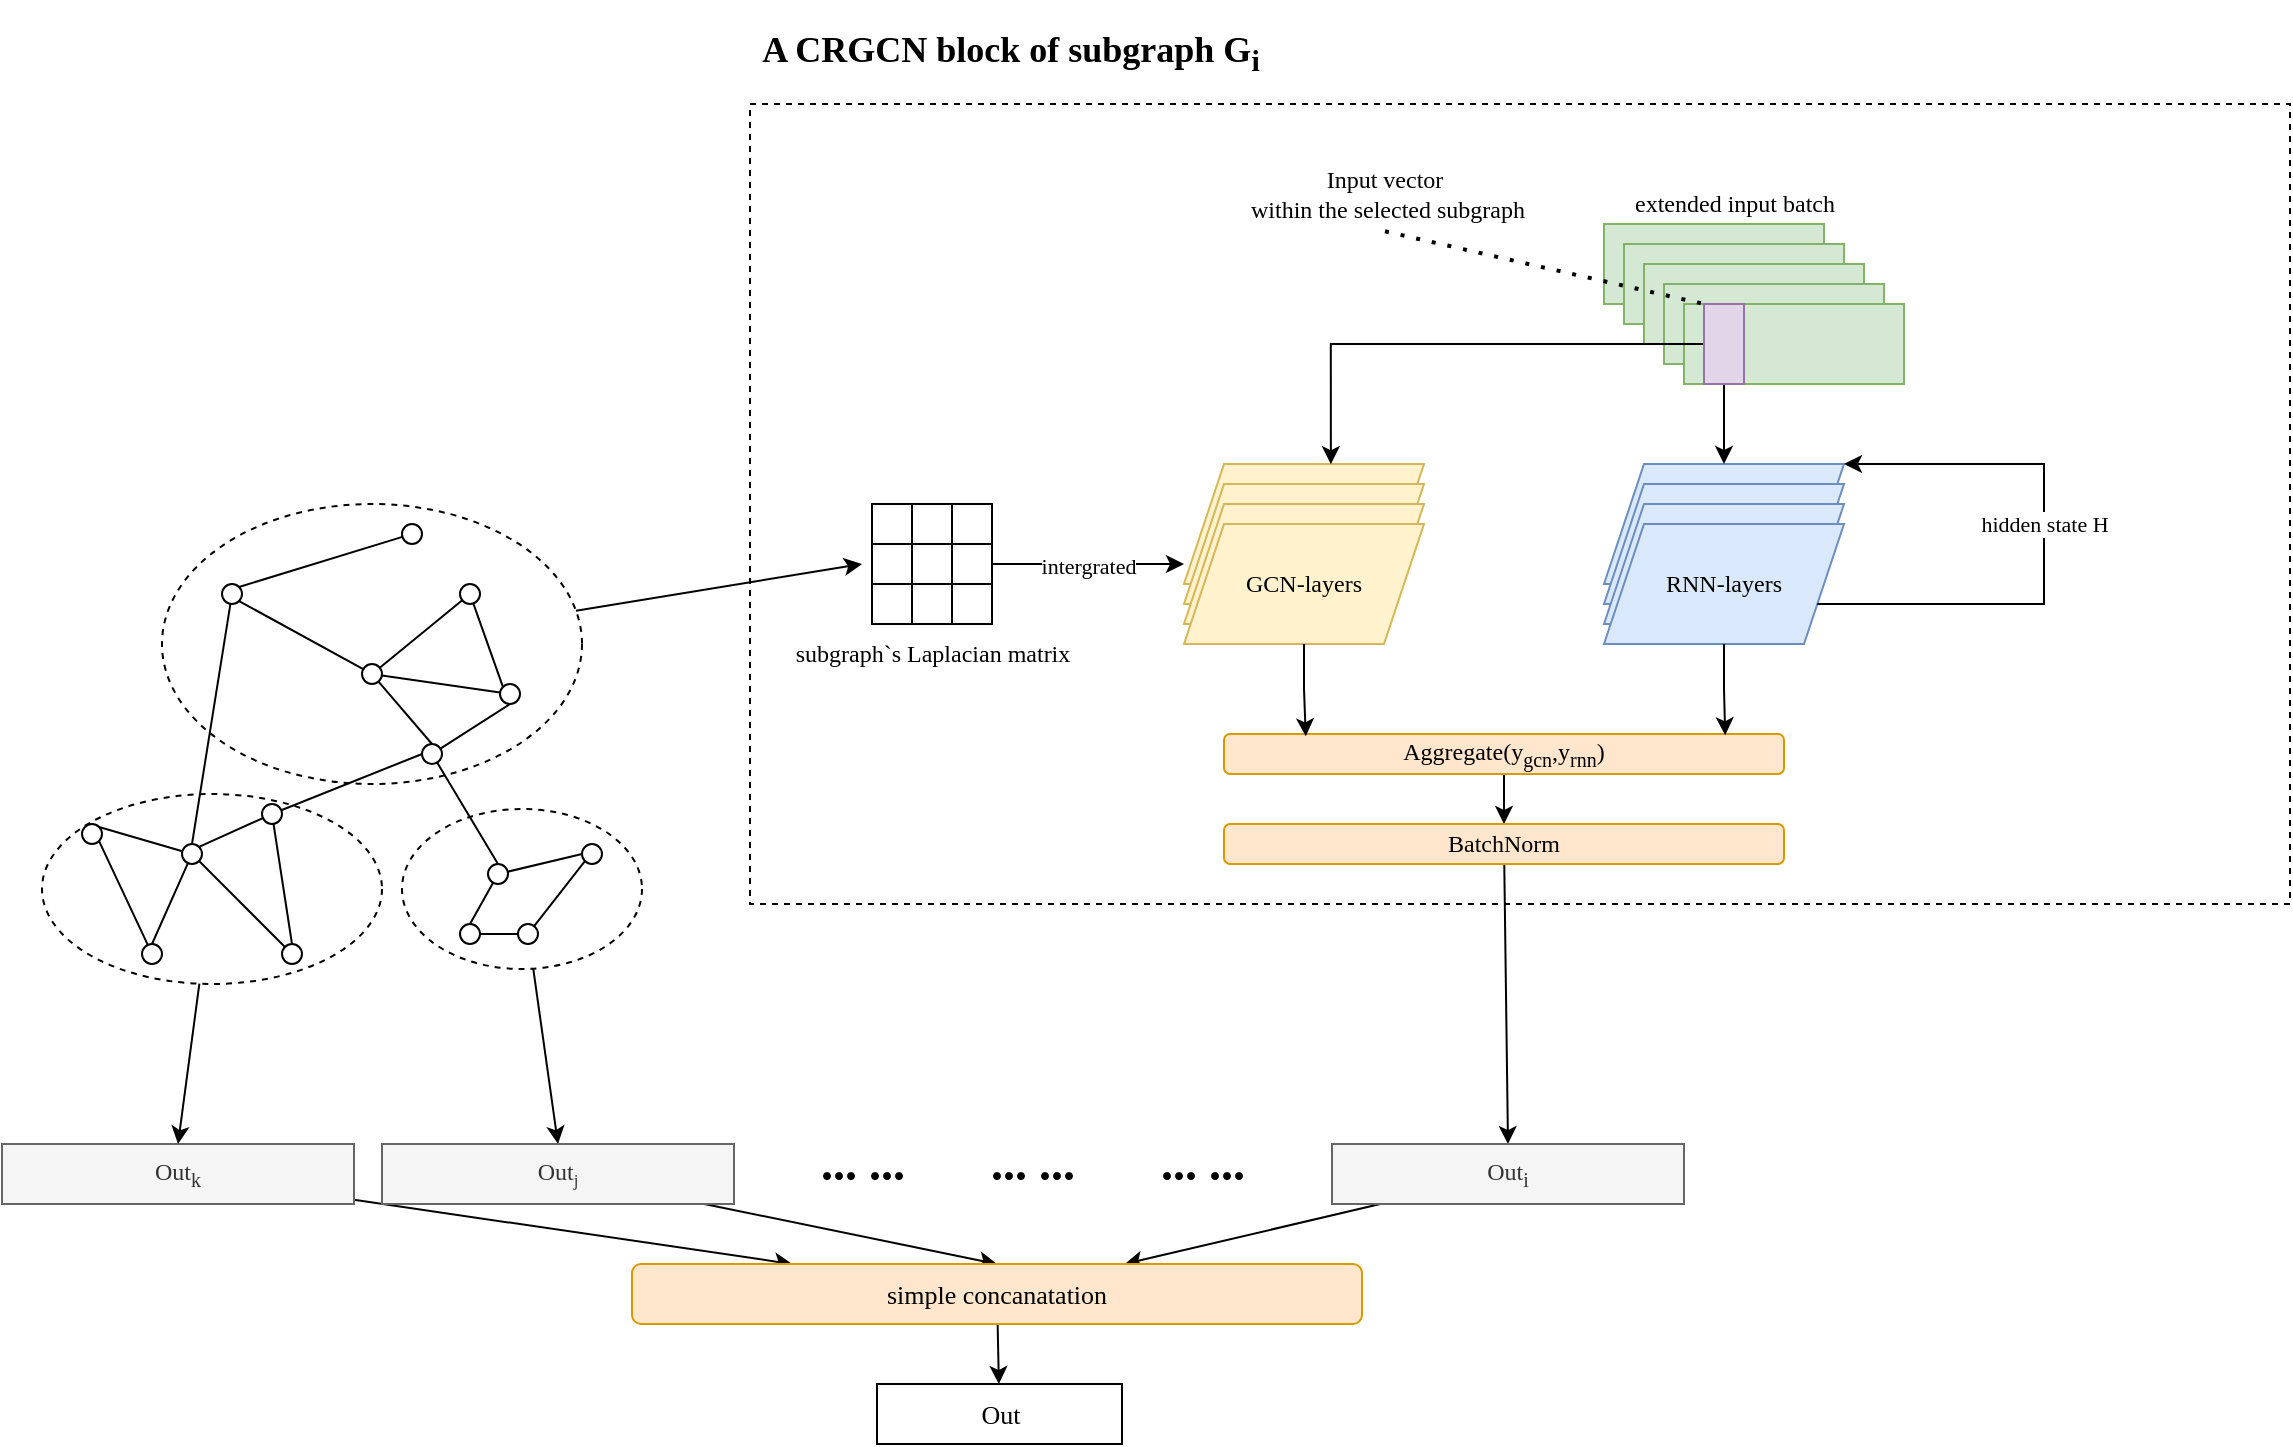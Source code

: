 <mxfile version="18.0.3" type="github">
  <diagram id="UzLNnCSpyNCtRl-beyy4" name="Page-1">
    <mxGraphModel dx="2078" dy="1117" grid="1" gridSize="10" guides="1" tooltips="1" connect="1" arrows="1" fold="1" page="1" pageScale="1" pageWidth="827" pageHeight="1169" math="0" shadow="0">
      <root>
        <mxCell id="0" />
        <mxCell id="1" parent="0" />
        <mxCell id="nCYbbM5J5iTv4SYyO_7w-48" value="" style="group" vertex="1" connectable="0" parent="1">
          <mxGeometry x="40" y="380" width="280" height="230" as="geometry" />
        </mxCell>
        <mxCell id="nCYbbM5J5iTv4SYyO_7w-50" value="" style="ellipse;whiteSpace=wrap;html=1;dashed=1;" vertex="1" parent="nCYbbM5J5iTv4SYyO_7w-48">
          <mxGeometry x="160" y="142.5" width="120" height="80" as="geometry" />
        </mxCell>
        <mxCell id="nCYbbM5J5iTv4SYyO_7w-49" value="" style="ellipse;whiteSpace=wrap;html=1;dashed=1;" vertex="1" parent="nCYbbM5J5iTv4SYyO_7w-48">
          <mxGeometry x="-20" y="135" width="170" height="95" as="geometry" />
        </mxCell>
        <mxCell id="nCYbbM5J5iTv4SYyO_7w-2" value="" style="ellipse;whiteSpace=wrap;html=1;dashed=1;" vertex="1" parent="nCYbbM5J5iTv4SYyO_7w-48">
          <mxGeometry x="40" y="-10" width="210" height="140" as="geometry" />
        </mxCell>
        <mxCell id="nCYbbM5J5iTv4SYyO_7w-3" value="" style="ellipse;whiteSpace=wrap;html=1;aspect=fixed;" vertex="1" parent="nCYbbM5J5iTv4SYyO_7w-48">
          <mxGeometry x="50" y="160" width="10" height="10" as="geometry" />
        </mxCell>
        <mxCell id="nCYbbM5J5iTv4SYyO_7w-26" style="edgeStyle=none;rounded=0;orthogonalLoop=1;jettySize=auto;html=1;entryX=0.5;entryY=0;entryDx=0;entryDy=0;endArrow=none;endFill=0;" edge="1" parent="nCYbbM5J5iTv4SYyO_7w-48" source="nCYbbM5J5iTv4SYyO_7w-4" target="nCYbbM5J5iTv4SYyO_7w-3">
          <mxGeometry relative="1" as="geometry" />
        </mxCell>
        <mxCell id="nCYbbM5J5iTv4SYyO_7w-4" value="" style="ellipse;whiteSpace=wrap;html=1;aspect=fixed;" vertex="1" parent="nCYbbM5J5iTv4SYyO_7w-48">
          <mxGeometry x="70" y="30" width="10" height="10" as="geometry" />
        </mxCell>
        <mxCell id="nCYbbM5J5iTv4SYyO_7w-23" style="edgeStyle=none;rounded=0;orthogonalLoop=1;jettySize=auto;html=1;entryX=1;entryY=1;entryDx=0;entryDy=0;endArrow=none;endFill=0;" edge="1" parent="nCYbbM5J5iTv4SYyO_7w-48" source="nCYbbM5J5iTv4SYyO_7w-5" target="nCYbbM5J5iTv4SYyO_7w-4">
          <mxGeometry relative="1" as="geometry" />
        </mxCell>
        <mxCell id="nCYbbM5J5iTv4SYyO_7w-5" value="" style="ellipse;whiteSpace=wrap;html=1;aspect=fixed;" vertex="1" parent="nCYbbM5J5iTv4SYyO_7w-48">
          <mxGeometry x="140" y="70" width="10" height="10" as="geometry" />
        </mxCell>
        <mxCell id="nCYbbM5J5iTv4SYyO_7w-6" value="" style="ellipse;whiteSpace=wrap;html=1;aspect=fixed;" vertex="1" parent="nCYbbM5J5iTv4SYyO_7w-48">
          <mxGeometry y="150" width="10" height="10" as="geometry" />
        </mxCell>
        <mxCell id="nCYbbM5J5iTv4SYyO_7w-30" style="edgeStyle=none;rounded=0;orthogonalLoop=1;jettySize=auto;html=1;entryX=1;entryY=0;entryDx=0;entryDy=0;endArrow=none;endFill=0;" edge="1" parent="nCYbbM5J5iTv4SYyO_7w-48" source="nCYbbM5J5iTv4SYyO_7w-3" target="nCYbbM5J5iTv4SYyO_7w-6">
          <mxGeometry relative="1" as="geometry" />
        </mxCell>
        <mxCell id="nCYbbM5J5iTv4SYyO_7w-28" style="edgeStyle=none;rounded=0;orthogonalLoop=1;jettySize=auto;html=1;entryX=1;entryY=1;entryDx=0;entryDy=0;endArrow=none;endFill=0;" edge="1" parent="nCYbbM5J5iTv4SYyO_7w-48" source="nCYbbM5J5iTv4SYyO_7w-7" target="nCYbbM5J5iTv4SYyO_7w-6">
          <mxGeometry relative="1" as="geometry" />
        </mxCell>
        <mxCell id="nCYbbM5J5iTv4SYyO_7w-7" value="" style="ellipse;whiteSpace=wrap;html=1;aspect=fixed;" vertex="1" parent="nCYbbM5J5iTv4SYyO_7w-48">
          <mxGeometry x="30" y="210" width="10" height="10" as="geometry" />
        </mxCell>
        <mxCell id="nCYbbM5J5iTv4SYyO_7w-33" style="edgeStyle=none;rounded=0;orthogonalLoop=1;jettySize=auto;html=1;entryX=0.5;entryY=0;entryDx=0;entryDy=0;endArrow=none;endFill=0;" edge="1" parent="nCYbbM5J5iTv4SYyO_7w-48" source="nCYbbM5J5iTv4SYyO_7w-3" target="nCYbbM5J5iTv4SYyO_7w-7">
          <mxGeometry relative="1" as="geometry" />
        </mxCell>
        <mxCell id="nCYbbM5J5iTv4SYyO_7w-25" style="edgeStyle=none;rounded=0;orthogonalLoop=1;jettySize=auto;html=1;entryX=1;entryY=0;entryDx=0;entryDy=0;endArrow=none;endFill=0;" edge="1" parent="nCYbbM5J5iTv4SYyO_7w-48" source="nCYbbM5J5iTv4SYyO_7w-8" target="nCYbbM5J5iTv4SYyO_7w-4">
          <mxGeometry relative="1" as="geometry" />
        </mxCell>
        <mxCell id="nCYbbM5J5iTv4SYyO_7w-8" value="" style="ellipse;whiteSpace=wrap;html=1;aspect=fixed;" vertex="1" parent="nCYbbM5J5iTv4SYyO_7w-48">
          <mxGeometry x="160" width="10" height="10" as="geometry" />
        </mxCell>
        <mxCell id="nCYbbM5J5iTv4SYyO_7w-47" style="edgeStyle=none;rounded=0;orthogonalLoop=1;jettySize=auto;html=1;endArrow=none;endFill=0;" edge="1" parent="nCYbbM5J5iTv4SYyO_7w-48" source="nCYbbM5J5iTv4SYyO_7w-9">
          <mxGeometry relative="1" as="geometry">
            <mxPoint x="208" y="170" as="targetPoint" />
          </mxGeometry>
        </mxCell>
        <mxCell id="nCYbbM5J5iTv4SYyO_7w-9" value="" style="ellipse;whiteSpace=wrap;html=1;aspect=fixed;" vertex="1" parent="nCYbbM5J5iTv4SYyO_7w-48">
          <mxGeometry x="170" y="110" width="10" height="10" as="geometry" />
        </mxCell>
        <mxCell id="nCYbbM5J5iTv4SYyO_7w-34" style="edgeStyle=none;rounded=0;orthogonalLoop=1;jettySize=auto;html=1;entryX=0.5;entryY=0;entryDx=0;entryDy=0;endArrow=none;endFill=0;" edge="1" parent="nCYbbM5J5iTv4SYyO_7w-48" source="nCYbbM5J5iTv4SYyO_7w-5" target="nCYbbM5J5iTv4SYyO_7w-9">
          <mxGeometry relative="1" as="geometry" />
        </mxCell>
        <mxCell id="nCYbbM5J5iTv4SYyO_7w-27" style="edgeStyle=none;rounded=0;orthogonalLoop=1;jettySize=auto;html=1;entryX=1;entryY=0;entryDx=0;entryDy=0;endArrow=none;endFill=0;" edge="1" parent="nCYbbM5J5iTv4SYyO_7w-48" source="nCYbbM5J5iTv4SYyO_7w-10" target="nCYbbM5J5iTv4SYyO_7w-3">
          <mxGeometry relative="1" as="geometry" />
        </mxCell>
        <mxCell id="nCYbbM5J5iTv4SYyO_7w-31" style="edgeStyle=none;rounded=0;orthogonalLoop=1;jettySize=auto;html=1;entryX=0;entryY=0.5;entryDx=0;entryDy=0;endArrow=none;endFill=0;" edge="1" parent="nCYbbM5J5iTv4SYyO_7w-48" source="nCYbbM5J5iTv4SYyO_7w-10" target="nCYbbM5J5iTv4SYyO_7w-9">
          <mxGeometry relative="1" as="geometry" />
        </mxCell>
        <mxCell id="nCYbbM5J5iTv4SYyO_7w-10" value="" style="ellipse;whiteSpace=wrap;html=1;aspect=fixed;" vertex="1" parent="nCYbbM5J5iTv4SYyO_7w-48">
          <mxGeometry x="90" y="140" width="10" height="10" as="geometry" />
        </mxCell>
        <mxCell id="nCYbbM5J5iTv4SYyO_7w-29" style="edgeStyle=none;rounded=0;orthogonalLoop=1;jettySize=auto;html=1;entryX=1;entryY=1;entryDx=0;entryDy=0;endArrow=none;endFill=0;" edge="1" parent="nCYbbM5J5iTv4SYyO_7w-48" source="nCYbbM5J5iTv4SYyO_7w-11" target="nCYbbM5J5iTv4SYyO_7w-3">
          <mxGeometry relative="1" as="geometry" />
        </mxCell>
        <mxCell id="nCYbbM5J5iTv4SYyO_7w-11" value="" style="ellipse;whiteSpace=wrap;html=1;aspect=fixed;" vertex="1" parent="nCYbbM5J5iTv4SYyO_7w-48">
          <mxGeometry x="100" y="210" width="10" height="10" as="geometry" />
        </mxCell>
        <mxCell id="nCYbbM5J5iTv4SYyO_7w-36" style="edgeStyle=none;rounded=0;orthogonalLoop=1;jettySize=auto;html=1;entryX=0.5;entryY=0;entryDx=0;entryDy=0;endArrow=none;endFill=0;" edge="1" parent="nCYbbM5J5iTv4SYyO_7w-48" source="nCYbbM5J5iTv4SYyO_7w-10" target="nCYbbM5J5iTv4SYyO_7w-11">
          <mxGeometry relative="1" as="geometry" />
        </mxCell>
        <mxCell id="nCYbbM5J5iTv4SYyO_7w-12" value="" style="ellipse;whiteSpace=wrap;html=1;aspect=fixed;" vertex="1" parent="nCYbbM5J5iTv4SYyO_7w-48">
          <mxGeometry x="209" y="80" width="10" height="10" as="geometry" />
        </mxCell>
        <mxCell id="nCYbbM5J5iTv4SYyO_7w-20" value="" style="rounded=0;orthogonalLoop=1;jettySize=auto;html=1;endArrow=none;endFill=0;" edge="1" parent="nCYbbM5J5iTv4SYyO_7w-48" source="nCYbbM5J5iTv4SYyO_7w-5" target="nCYbbM5J5iTv4SYyO_7w-12">
          <mxGeometry relative="1" as="geometry" />
        </mxCell>
        <mxCell id="nCYbbM5J5iTv4SYyO_7w-24" style="edgeStyle=none;rounded=0;orthogonalLoop=1;jettySize=auto;html=1;entryX=0.5;entryY=1;entryDx=0;entryDy=0;endArrow=none;endFill=0;" edge="1" parent="nCYbbM5J5iTv4SYyO_7w-48" source="nCYbbM5J5iTv4SYyO_7w-9" target="nCYbbM5J5iTv4SYyO_7w-12">
          <mxGeometry relative="1" as="geometry" />
        </mxCell>
        <mxCell id="nCYbbM5J5iTv4SYyO_7w-32" style="edgeStyle=none;rounded=0;orthogonalLoop=1;jettySize=auto;html=1;endArrow=none;endFill=0;entryX=0;entryY=0;entryDx=0;entryDy=0;" edge="1" parent="nCYbbM5J5iTv4SYyO_7w-48" source="nCYbbM5J5iTv4SYyO_7w-13" target="nCYbbM5J5iTv4SYyO_7w-12">
          <mxGeometry relative="1" as="geometry">
            <mxPoint x="220" y="80" as="targetPoint" />
          </mxGeometry>
        </mxCell>
        <mxCell id="nCYbbM5J5iTv4SYyO_7w-13" value="" style="ellipse;whiteSpace=wrap;html=1;aspect=fixed;" vertex="1" parent="nCYbbM5J5iTv4SYyO_7w-48">
          <mxGeometry x="189" y="30" width="10" height="10" as="geometry" />
        </mxCell>
        <mxCell id="nCYbbM5J5iTv4SYyO_7w-21" value="" style="rounded=0;orthogonalLoop=1;jettySize=auto;html=1;endArrow=none;endFill=0;" edge="1" parent="nCYbbM5J5iTv4SYyO_7w-48" source="nCYbbM5J5iTv4SYyO_7w-5" target="nCYbbM5J5iTv4SYyO_7w-13">
          <mxGeometry relative="1" as="geometry" />
        </mxCell>
        <mxCell id="nCYbbM5J5iTv4SYyO_7w-38" value="" style="ellipse;whiteSpace=wrap;html=1;aspect=fixed;" vertex="1" parent="nCYbbM5J5iTv4SYyO_7w-48">
          <mxGeometry x="218" y="200" width="10" height="10" as="geometry" />
        </mxCell>
        <mxCell id="nCYbbM5J5iTv4SYyO_7w-39" value="" style="ellipse;whiteSpace=wrap;html=1;aspect=fixed;" vertex="1" parent="nCYbbM5J5iTv4SYyO_7w-48">
          <mxGeometry x="203" y="170" width="10" height="10" as="geometry" />
        </mxCell>
        <mxCell id="nCYbbM5J5iTv4SYyO_7w-44" style="edgeStyle=none;rounded=0;orthogonalLoop=1;jettySize=auto;html=1;entryX=0;entryY=0.5;entryDx=0;entryDy=0;endArrow=none;endFill=0;" edge="1" parent="nCYbbM5J5iTv4SYyO_7w-48" source="nCYbbM5J5iTv4SYyO_7w-40" target="nCYbbM5J5iTv4SYyO_7w-38">
          <mxGeometry relative="1" as="geometry" />
        </mxCell>
        <mxCell id="nCYbbM5J5iTv4SYyO_7w-40" value="" style="ellipse;whiteSpace=wrap;html=1;aspect=fixed;" vertex="1" parent="nCYbbM5J5iTv4SYyO_7w-48">
          <mxGeometry x="189" y="200" width="10" height="10" as="geometry" />
        </mxCell>
        <mxCell id="nCYbbM5J5iTv4SYyO_7w-43" style="edgeStyle=none;rounded=0;orthogonalLoop=1;jettySize=auto;html=1;entryX=0.5;entryY=0;entryDx=0;entryDy=0;endArrow=none;endFill=0;" edge="1" parent="nCYbbM5J5iTv4SYyO_7w-48" source="nCYbbM5J5iTv4SYyO_7w-39" target="nCYbbM5J5iTv4SYyO_7w-40">
          <mxGeometry relative="1" as="geometry" />
        </mxCell>
        <mxCell id="nCYbbM5J5iTv4SYyO_7w-42" value="" style="ellipse;whiteSpace=wrap;html=1;aspect=fixed;" vertex="1" parent="nCYbbM5J5iTv4SYyO_7w-48">
          <mxGeometry x="250" y="160" width="10" height="10" as="geometry" />
        </mxCell>
        <mxCell id="nCYbbM5J5iTv4SYyO_7w-45" style="edgeStyle=none;rounded=0;orthogonalLoop=1;jettySize=auto;html=1;entryX=0;entryY=1;entryDx=0;entryDy=0;endArrow=none;endFill=0;" edge="1" parent="nCYbbM5J5iTv4SYyO_7w-48" source="nCYbbM5J5iTv4SYyO_7w-38" target="nCYbbM5J5iTv4SYyO_7w-42">
          <mxGeometry relative="1" as="geometry" />
        </mxCell>
        <mxCell id="nCYbbM5J5iTv4SYyO_7w-46" style="edgeStyle=none;rounded=0;orthogonalLoop=1;jettySize=auto;html=1;entryX=0;entryY=0.5;entryDx=0;entryDy=0;endArrow=none;endFill=0;" edge="1" parent="nCYbbM5J5iTv4SYyO_7w-48" source="nCYbbM5J5iTv4SYyO_7w-39" target="nCYbbM5J5iTv4SYyO_7w-42">
          <mxGeometry relative="1" as="geometry" />
        </mxCell>
        <mxCell id="nCYbbM5J5iTv4SYyO_7w-54" value="" style="rounded=0;whiteSpace=wrap;html=1;dashed=1;" vertex="1" parent="1">
          <mxGeometry x="374" y="170" width="770" height="400" as="geometry" />
        </mxCell>
        <mxCell id="nCYbbM5J5iTv4SYyO_7w-61" value="" style="group" vertex="1" connectable="0" parent="1">
          <mxGeometry x="435" y="370" width="60" height="60" as="geometry" />
        </mxCell>
        <mxCell id="nCYbbM5J5iTv4SYyO_7w-53" value="" style="rounded=0;whiteSpace=wrap;html=1;" vertex="1" parent="nCYbbM5J5iTv4SYyO_7w-61">
          <mxGeometry width="60" height="60" as="geometry" />
        </mxCell>
        <mxCell id="nCYbbM5J5iTv4SYyO_7w-56" value="" style="rounded=0;whiteSpace=wrap;html=1;" vertex="1" parent="nCYbbM5J5iTv4SYyO_7w-61">
          <mxGeometry width="20" height="20" as="geometry" />
        </mxCell>
        <mxCell id="nCYbbM5J5iTv4SYyO_7w-57" value="" style="rounded=0;whiteSpace=wrap;html=1;" vertex="1" parent="nCYbbM5J5iTv4SYyO_7w-61">
          <mxGeometry x="20" y="20" width="20" height="20" as="geometry" />
        </mxCell>
        <mxCell id="nCYbbM5J5iTv4SYyO_7w-58" value="" style="rounded=0;whiteSpace=wrap;html=1;" vertex="1" parent="nCYbbM5J5iTv4SYyO_7w-61">
          <mxGeometry x="40" y="40" width="20" height="20" as="geometry" />
        </mxCell>
        <mxCell id="nCYbbM5J5iTv4SYyO_7w-59" value="" style="rounded=0;whiteSpace=wrap;html=1;" vertex="1" parent="nCYbbM5J5iTv4SYyO_7w-61">
          <mxGeometry x="40" width="20" height="20" as="geometry" />
        </mxCell>
        <mxCell id="nCYbbM5J5iTv4SYyO_7w-60" value="" style="rounded=0;whiteSpace=wrap;html=1;" vertex="1" parent="nCYbbM5J5iTv4SYyO_7w-61">
          <mxGeometry y="40" width="20" height="20" as="geometry" />
        </mxCell>
        <mxCell id="nCYbbM5J5iTv4SYyO_7w-62" value="subgraph`s Laplacian matrix" style="text;html=1;align=center;verticalAlign=middle;resizable=0;points=[];autosize=1;strokeColor=none;fillColor=none;fontFamily=Times New Roman;" vertex="1" parent="1">
          <mxGeometry x="390" y="435" width="150" height="20" as="geometry" />
        </mxCell>
        <mxCell id="nCYbbM5J5iTv4SYyO_7w-94" value="" style="group" vertex="1" connectable="0" parent="1">
          <mxGeometry x="591" y="350" width="120" height="90" as="geometry" />
        </mxCell>
        <mxCell id="nCYbbM5J5iTv4SYyO_7w-64" value="" style="shape=parallelogram;perimeter=parallelogramPerimeter;whiteSpace=wrap;html=1;fixedSize=1;fontFamily=Times New Roman;fillColor=#fff2cc;strokeColor=#d6b656;" vertex="1" parent="nCYbbM5J5iTv4SYyO_7w-94">
          <mxGeometry width="120" height="60" as="geometry" />
        </mxCell>
        <mxCell id="nCYbbM5J5iTv4SYyO_7w-80" value="" style="shape=parallelogram;perimeter=parallelogramPerimeter;whiteSpace=wrap;html=1;fixedSize=1;fontFamily=Times New Roman;fillColor=#fff2cc;strokeColor=#d6b656;" vertex="1" parent="nCYbbM5J5iTv4SYyO_7w-94">
          <mxGeometry y="10" width="120" height="60" as="geometry" />
        </mxCell>
        <mxCell id="nCYbbM5J5iTv4SYyO_7w-83" value="" style="shape=parallelogram;perimeter=parallelogramPerimeter;whiteSpace=wrap;html=1;fixedSize=1;fontFamily=Times New Roman;fillColor=#fff2cc;strokeColor=#d6b656;" vertex="1" parent="nCYbbM5J5iTv4SYyO_7w-94">
          <mxGeometry y="20" width="120" height="60" as="geometry" />
        </mxCell>
        <mxCell id="nCYbbM5J5iTv4SYyO_7w-84" value="GCN-layers" style="shape=parallelogram;perimeter=parallelogramPerimeter;whiteSpace=wrap;html=1;fixedSize=1;fontFamily=Times New Roman;fillColor=#fff2cc;strokeColor=#d6b656;" vertex="1" parent="nCYbbM5J5iTv4SYyO_7w-94">
          <mxGeometry y="30" width="120" height="60" as="geometry" />
        </mxCell>
        <mxCell id="nCYbbM5J5iTv4SYyO_7w-95" value="" style="group" vertex="1" connectable="0" parent="1">
          <mxGeometry x="801" y="350" width="120" height="90" as="geometry" />
        </mxCell>
        <mxCell id="nCYbbM5J5iTv4SYyO_7w-89" value="" style="shape=parallelogram;perimeter=parallelogramPerimeter;whiteSpace=wrap;html=1;fixedSize=1;fontFamily=Times New Roman;fillColor=#dae8fc;strokeColor=#6c8ebf;" vertex="1" parent="nCYbbM5J5iTv4SYyO_7w-95">
          <mxGeometry width="120" height="60" as="geometry" />
        </mxCell>
        <mxCell id="nCYbbM5J5iTv4SYyO_7w-91" value="" style="shape=parallelogram;perimeter=parallelogramPerimeter;whiteSpace=wrap;html=1;fixedSize=1;fontFamily=Times New Roman;fillColor=#dae8fc;strokeColor=#6c8ebf;" vertex="1" parent="nCYbbM5J5iTv4SYyO_7w-95">
          <mxGeometry y="10" width="120" height="60" as="geometry" />
        </mxCell>
        <mxCell id="nCYbbM5J5iTv4SYyO_7w-92" value="" style="shape=parallelogram;perimeter=parallelogramPerimeter;whiteSpace=wrap;html=1;fixedSize=1;fontFamily=Times New Roman;fillColor=#dae8fc;strokeColor=#6c8ebf;" vertex="1" parent="nCYbbM5J5iTv4SYyO_7w-95">
          <mxGeometry y="20" width="120" height="60" as="geometry" />
        </mxCell>
        <mxCell id="nCYbbM5J5iTv4SYyO_7w-93" value="RNN-layers" style="shape=parallelogram;perimeter=parallelogramPerimeter;whiteSpace=wrap;html=1;fixedSize=1;fontFamily=Times New Roman;fillColor=#dae8fc;strokeColor=#6c8ebf;" vertex="1" parent="nCYbbM5J5iTv4SYyO_7w-95">
          <mxGeometry y="30" width="120" height="60" as="geometry" />
        </mxCell>
        <mxCell id="nCYbbM5J5iTv4SYyO_7w-99" value="hidden state H" style="edgeStyle=orthogonalEdgeStyle;rounded=0;orthogonalLoop=1;jettySize=auto;html=1;fontFamily=Times New Roman;endArrow=classic;endFill=1;entryX=1;entryY=0;entryDx=0;entryDy=0;" edge="1" parent="nCYbbM5J5iTv4SYyO_7w-95" source="nCYbbM5J5iTv4SYyO_7w-93" target="nCYbbM5J5iTv4SYyO_7w-89">
          <mxGeometry x="0.082" relative="1" as="geometry">
            <mxPoint x="180" y="-10" as="targetPoint" />
            <Array as="points">
              <mxPoint x="220" y="70" />
              <mxPoint x="220" />
            </Array>
            <mxPoint as="offset" />
          </mxGeometry>
        </mxCell>
        <mxCell id="nCYbbM5J5iTv4SYyO_7w-98" value="intergrated" style="edgeStyle=orthogonalEdgeStyle;rounded=0;orthogonalLoop=1;jettySize=auto;html=1;fontFamily=Times New Roman;endArrow=classic;endFill=1;" edge="1" parent="1" source="nCYbbM5J5iTv4SYyO_7w-53">
          <mxGeometry relative="1" as="geometry">
            <mxPoint x="591" y="400" as="targetPoint" />
          </mxGeometry>
        </mxCell>
        <mxCell id="nCYbbM5J5iTv4SYyO_7w-106" style="edgeStyle=orthogonalEdgeStyle;rounded=0;orthogonalLoop=1;jettySize=auto;html=1;entryX=0.5;entryY=0;entryDx=0;entryDy=0;fontFamily=Times New Roman;endArrow=classic;endFill=1;" edge="1" parent="1" source="nCYbbM5J5iTv4SYyO_7w-100" target="nCYbbM5J5iTv4SYyO_7w-105">
          <mxGeometry relative="1" as="geometry" />
        </mxCell>
        <mxCell id="nCYbbM5J5iTv4SYyO_7w-100" value="Aggregate(y&lt;sub&gt;gcn&lt;/sub&gt;,y&lt;sub&gt;rnn&lt;/sub&gt;)" style="rounded=1;whiteSpace=wrap;html=1;fontFamily=Times New Roman;fillColor=#ffe6cc;strokeColor=#d79b00;" vertex="1" parent="1">
          <mxGeometry x="611" y="485" width="280" height="20" as="geometry" />
        </mxCell>
        <mxCell id="nCYbbM5J5iTv4SYyO_7w-101" style="edgeStyle=orthogonalEdgeStyle;rounded=0;orthogonalLoop=1;jettySize=auto;html=1;entryX=0.146;entryY=0.057;entryDx=0;entryDy=0;entryPerimeter=0;fontFamily=Times New Roman;endArrow=classic;endFill=1;" edge="1" parent="1" source="nCYbbM5J5iTv4SYyO_7w-84" target="nCYbbM5J5iTv4SYyO_7w-100">
          <mxGeometry relative="1" as="geometry">
            <Array as="points" />
          </mxGeometry>
        </mxCell>
        <mxCell id="nCYbbM5J5iTv4SYyO_7w-103" style="edgeStyle=orthogonalEdgeStyle;rounded=0;orthogonalLoop=1;jettySize=auto;html=1;entryX=0.895;entryY=0.031;entryDx=0;entryDy=0;entryPerimeter=0;fontFamily=Times New Roman;endArrow=classic;endFill=1;" edge="1" parent="1" source="nCYbbM5J5iTv4SYyO_7w-93" target="nCYbbM5J5iTv4SYyO_7w-100">
          <mxGeometry relative="1" as="geometry" />
        </mxCell>
        <mxCell id="nCYbbM5J5iTv4SYyO_7w-126" style="edgeStyle=none;rounded=0;orthogonalLoop=1;jettySize=auto;html=1;fontFamily=Times New Roman;endArrow=classic;endFill=1;entryX=0.5;entryY=0;entryDx=0;entryDy=0;" edge="1" parent="1" source="nCYbbM5J5iTv4SYyO_7w-105" target="nCYbbM5J5iTv4SYyO_7w-129">
          <mxGeometry relative="1" as="geometry">
            <mxPoint x="751" y="610" as="targetPoint" />
          </mxGeometry>
        </mxCell>
        <mxCell id="nCYbbM5J5iTv4SYyO_7w-105" value="BatchNorm" style="rounded=1;whiteSpace=wrap;html=1;fontFamily=Times New Roman;fillColor=#ffe6cc;strokeColor=#d79b00;" vertex="1" parent="1">
          <mxGeometry x="611" y="530" width="280" height="20" as="geometry" />
        </mxCell>
        <mxCell id="nCYbbM5J5iTv4SYyO_7w-69" value="extended input batch" style="text;html=1;align=center;verticalAlign=middle;resizable=0;points=[];autosize=1;strokeColor=none;fillColor=none;fontFamily=Times New Roman;container=0;" vertex="1" parent="1">
          <mxGeometry x="806" y="210" width="120" height="20" as="geometry" />
        </mxCell>
        <mxCell id="nCYbbM5J5iTv4SYyO_7w-70" value="" style="rounded=0;whiteSpace=wrap;html=1;fontFamily=Times New Roman;fillColor=#d5e8d4;strokeColor=#82b366;container=0;" vertex="1" parent="1">
          <mxGeometry x="801" y="230" width="110" height="40" as="geometry" />
        </mxCell>
        <mxCell id="nCYbbM5J5iTv4SYyO_7w-74" value="" style="rounded=0;whiteSpace=wrap;html=1;fontFamily=Times New Roman;fillColor=#d5e8d4;strokeColor=#82b366;container=0;" vertex="1" parent="1">
          <mxGeometry x="811" y="240" width="110" height="40" as="geometry" />
        </mxCell>
        <mxCell id="nCYbbM5J5iTv4SYyO_7w-75" value="" style="rounded=0;whiteSpace=wrap;html=1;fontFamily=Times New Roman;fillColor=#d5e8d4;strokeColor=#82b366;container=0;" vertex="1" parent="1">
          <mxGeometry x="821" y="250" width="110" height="40" as="geometry" />
        </mxCell>
        <mxCell id="nCYbbM5J5iTv4SYyO_7w-76" value="" style="rounded=0;whiteSpace=wrap;html=1;fontFamily=Times New Roman;fillColor=#d5e8d4;strokeColor=#82b366;container=0;" vertex="1" parent="1">
          <mxGeometry x="831" y="260" width="110" height="40" as="geometry" />
        </mxCell>
        <mxCell id="nCYbbM5J5iTv4SYyO_7w-77" value="" style="rounded=0;whiteSpace=wrap;html=1;fontFamily=Times New Roman;fillColor=#d5e8d4;strokeColor=#82b366;container=0;" vertex="1" parent="1">
          <mxGeometry x="841" y="270" width="110" height="40" as="geometry" />
        </mxCell>
        <mxCell id="nCYbbM5J5iTv4SYyO_7w-117" style="edgeStyle=orthogonalEdgeStyle;rounded=0;orthogonalLoop=1;jettySize=auto;html=1;entryX=0.612;entryY=0.002;entryDx=0;entryDy=0;entryPerimeter=0;fontFamily=Times New Roman;endArrow=classic;endFill=1;" edge="1" parent="1" source="nCYbbM5J5iTv4SYyO_7w-115" target="nCYbbM5J5iTv4SYyO_7w-64">
          <mxGeometry relative="1" as="geometry" />
        </mxCell>
        <mxCell id="nCYbbM5J5iTv4SYyO_7w-118" style="edgeStyle=orthogonalEdgeStyle;rounded=0;orthogonalLoop=1;jettySize=auto;html=1;entryX=0.5;entryY=0;entryDx=0;entryDy=0;fontFamily=Times New Roman;endArrow=classic;endFill=1;" edge="1" parent="1" source="nCYbbM5J5iTv4SYyO_7w-115" target="nCYbbM5J5iTv4SYyO_7w-89">
          <mxGeometry relative="1" as="geometry" />
        </mxCell>
        <mxCell id="nCYbbM5J5iTv4SYyO_7w-115" value="" style="rounded=0;whiteSpace=wrap;html=1;fontFamily=Times New Roman;fillColor=#e1d5e7;strokeColor=#9673a6;container=0;" vertex="1" parent="1">
          <mxGeometry x="851" y="270" width="20" height="40" as="geometry" />
        </mxCell>
        <mxCell id="nCYbbM5J5iTv4SYyO_7w-121" value="" style="endArrow=none;dashed=1;html=1;dashPattern=1 3;strokeWidth=2;rounded=0;fontFamily=Times New Roman;entryX=0;entryY=0;entryDx=0;entryDy=0;exitX=0.503;exitY=1.122;exitDx=0;exitDy=0;exitPerimeter=0;" edge="1" parent="1" source="nCYbbM5J5iTv4SYyO_7w-122" target="nCYbbM5J5iTv4SYyO_7w-115">
          <mxGeometry width="50" height="50" relative="1" as="geometry">
            <mxPoint x="1051" y="210" as="sourcePoint" />
            <mxPoint x="741" y="300" as="targetPoint" />
          </mxGeometry>
        </mxCell>
        <mxCell id="nCYbbM5J5iTv4SYyO_7w-122" value="Input vector&lt;br&gt;&amp;nbsp;within the selected subgraph" style="text;html=1;align=center;verticalAlign=middle;resizable=0;points=[];autosize=1;strokeColor=none;fillColor=none;fontFamily=Times New Roman;" vertex="1" parent="1">
          <mxGeometry x="611" y="200" width="160" height="30" as="geometry" />
        </mxCell>
        <mxCell id="nCYbbM5J5iTv4SYyO_7w-123" style="rounded=0;orthogonalLoop=1;jettySize=auto;html=1;fontFamily=Times New Roman;endArrow=classic;endFill=1;" edge="1" parent="1" source="nCYbbM5J5iTv4SYyO_7w-2">
          <mxGeometry relative="1" as="geometry">
            <mxPoint x="430" y="400" as="targetPoint" />
          </mxGeometry>
        </mxCell>
        <mxCell id="nCYbbM5J5iTv4SYyO_7w-125" value="&lt;h2&gt;A CRGCN block of subgraph G&lt;sub&gt;i&lt;/sub&gt;&lt;/h2&gt;" style="text;html=1;align=center;verticalAlign=middle;resizable=0;points=[];autosize=1;strokeColor=none;fillColor=none;fontFamily=Times New Roman;" vertex="1" parent="1">
          <mxGeometry x="374" y="120" width="260" height="50" as="geometry" />
        </mxCell>
        <mxCell id="nCYbbM5J5iTv4SYyO_7w-142" style="edgeStyle=none;rounded=0;orthogonalLoop=1;jettySize=auto;html=1;fontFamily=Times New Roman;fontSize=13;endArrow=classic;endFill=1;" edge="1" parent="1" source="nCYbbM5J5iTv4SYyO_7w-129" target="nCYbbM5J5iTv4SYyO_7w-139">
          <mxGeometry relative="1" as="geometry" />
        </mxCell>
        <mxCell id="nCYbbM5J5iTv4SYyO_7w-129" value="Out&lt;sub&gt;i&lt;/sub&gt;" style="rounded=0;whiteSpace=wrap;html=1;fontFamily=Times New Roman;fillColor=#f5f5f5;fontColor=#333333;strokeColor=#666666;" vertex="1" parent="1">
          <mxGeometry x="665" y="690" width="176" height="30" as="geometry" />
        </mxCell>
        <mxCell id="nCYbbM5J5iTv4SYyO_7w-130" style="edgeStyle=none;rounded=0;orthogonalLoop=1;jettySize=auto;html=1;fontFamily=Times New Roman;endArrow=classic;endFill=1;entryX=0.5;entryY=0;entryDx=0;entryDy=0;" edge="1" parent="1" source="nCYbbM5J5iTv4SYyO_7w-50" target="nCYbbM5J5iTv4SYyO_7w-133">
          <mxGeometry relative="1" as="geometry">
            <mxPoint x="260" y="670" as="targetPoint" />
          </mxGeometry>
        </mxCell>
        <mxCell id="nCYbbM5J5iTv4SYyO_7w-140" style="edgeStyle=none;rounded=0;orthogonalLoop=1;jettySize=auto;html=1;fontFamily=Times New Roman;fontSize=13;endArrow=classic;endFill=1;" edge="1" parent="1" source="nCYbbM5J5iTv4SYyO_7w-132" target="nCYbbM5J5iTv4SYyO_7w-139">
          <mxGeometry relative="1" as="geometry" />
        </mxCell>
        <mxCell id="nCYbbM5J5iTv4SYyO_7w-132" value="Out&lt;sub&gt;k&lt;/sub&gt;" style="rounded=0;whiteSpace=wrap;html=1;fontFamily=Times New Roman;fillColor=#f5f5f5;fontColor=#333333;strokeColor=#666666;" vertex="1" parent="1">
          <mxGeometry y="690" width="176" height="30" as="geometry" />
        </mxCell>
        <mxCell id="nCYbbM5J5iTv4SYyO_7w-141" style="edgeStyle=none;rounded=0;orthogonalLoop=1;jettySize=auto;html=1;entryX=0.5;entryY=0;entryDx=0;entryDy=0;fontFamily=Times New Roman;fontSize=13;endArrow=classic;endFill=1;" edge="1" parent="1" source="nCYbbM5J5iTv4SYyO_7w-133" target="nCYbbM5J5iTv4SYyO_7w-139">
          <mxGeometry relative="1" as="geometry" />
        </mxCell>
        <mxCell id="nCYbbM5J5iTv4SYyO_7w-133" value="Out&lt;span style=&quot;font-size: 10px;&quot;&gt;&lt;sub&gt;j&lt;/sub&gt;&lt;/span&gt;" style="rounded=0;whiteSpace=wrap;html=1;fontFamily=Times New Roman;fillColor=#f5f5f5;fontColor=#333333;strokeColor=#666666;" vertex="1" parent="1">
          <mxGeometry x="190" y="690" width="176" height="30" as="geometry" />
        </mxCell>
        <mxCell id="nCYbbM5J5iTv4SYyO_7w-134" style="edgeStyle=none;rounded=0;orthogonalLoop=1;jettySize=auto;html=1;fontFamily=Times New Roman;endArrow=classic;endFill=1;entryX=0.5;entryY=0;entryDx=0;entryDy=0;" edge="1" parent="1" source="nCYbbM5J5iTv4SYyO_7w-49" target="nCYbbM5J5iTv4SYyO_7w-132">
          <mxGeometry relative="1" as="geometry">
            <mxPoint x="100" y="700" as="targetPoint" />
          </mxGeometry>
        </mxCell>
        <mxCell id="nCYbbM5J5iTv4SYyO_7w-136" value="&lt;h1&gt;... ...&lt;/h1&gt;" style="text;html=1;align=center;verticalAlign=middle;resizable=0;points=[];autosize=1;strokeColor=none;fillColor=none;fontFamily=Times New Roman;" vertex="1" parent="1">
          <mxGeometry x="485" y="675" width="60" height="50" as="geometry" />
        </mxCell>
        <mxCell id="nCYbbM5J5iTv4SYyO_7w-137" value="&lt;h1&gt;... ...&lt;/h1&gt;" style="text;html=1;align=center;verticalAlign=middle;resizable=0;points=[];autosize=1;strokeColor=none;fillColor=none;fontFamily=Times New Roman;" vertex="1" parent="1">
          <mxGeometry x="400" y="675" width="60" height="50" as="geometry" />
        </mxCell>
        <mxCell id="nCYbbM5J5iTv4SYyO_7w-138" value="&lt;h1&gt;... ...&lt;/h1&gt;" style="text;html=1;align=center;verticalAlign=middle;resizable=0;points=[];autosize=1;strokeColor=none;fillColor=none;fontFamily=Times New Roman;" vertex="1" parent="1">
          <mxGeometry x="570" y="675" width="60" height="50" as="geometry" />
        </mxCell>
        <mxCell id="nCYbbM5J5iTv4SYyO_7w-143" style="edgeStyle=none;rounded=0;orthogonalLoop=1;jettySize=auto;html=1;fontFamily=Times New Roman;fontSize=13;endArrow=classic;endFill=1;" edge="1" parent="1" source="nCYbbM5J5iTv4SYyO_7w-139" target="nCYbbM5J5iTv4SYyO_7w-144">
          <mxGeometry relative="1" as="geometry">
            <mxPoint x="497.5" y="830" as="targetPoint" />
          </mxGeometry>
        </mxCell>
        <mxCell id="nCYbbM5J5iTv4SYyO_7w-139" value="&lt;font style=&quot;font-size: 13px;&quot;&gt;simple concanatation&lt;/font&gt;" style="rounded=1;whiteSpace=wrap;html=1;fontFamily=Times New Roman;fillColor=#ffe6cc;strokeColor=#d79b00;" vertex="1" parent="1">
          <mxGeometry x="315" y="750" width="365" height="30" as="geometry" />
        </mxCell>
        <mxCell id="nCYbbM5J5iTv4SYyO_7w-144" value="Out" style="rounded=0;whiteSpace=wrap;html=1;fontFamily=Times New Roman;fontSize=13;" vertex="1" parent="1">
          <mxGeometry x="437.5" y="810" width="122.5" height="30" as="geometry" />
        </mxCell>
      </root>
    </mxGraphModel>
  </diagram>
</mxfile>
